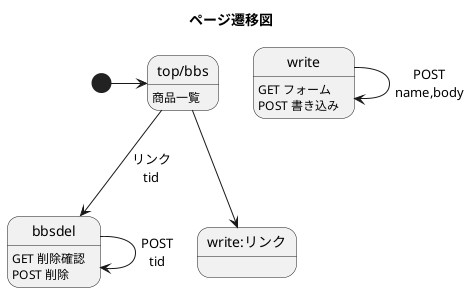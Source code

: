 @startuml
title ページ遷移図
state "top/bbs"  as bbs
bbs: 商品一覧
bbsdel:GET 削除確認\nPOST 削除
write:GET フォーム\nPOST 書き込み

[*]->bbs
bbs-->bbsdel:リンク\ntid
bbsdel-->bbsdel:POST\ntid
bbs-->write:リンク
write-->write:POST\nname,body
@enduml